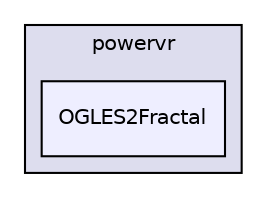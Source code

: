 digraph "PVR/SDK_3.4/Examples/Advanced/Fractal/OGLES2/Build/Android/src/com/powervr/OGLES2Fractal" {
  compound=true
  node [ fontsize="10", fontname="Helvetica"];
  edge [ labelfontsize="10", labelfontname="Helvetica"];
  subgraph clusterdir_e0c81aceb0762b60c9fcc0871c7ca64a {
    graph [ bgcolor="#ddddee", pencolor="black", label="powervr" fontname="Helvetica", fontsize="10", URL="dir_e0c81aceb0762b60c9fcc0871c7ca64a.html"]
  dir_d1971fc9d8e5fcc2f39db571e477b1bf [shape=box, label="OGLES2Fractal", style="filled", fillcolor="#eeeeff", pencolor="black", URL="dir_d1971fc9d8e5fcc2f39db571e477b1bf.html"];
  }
}
